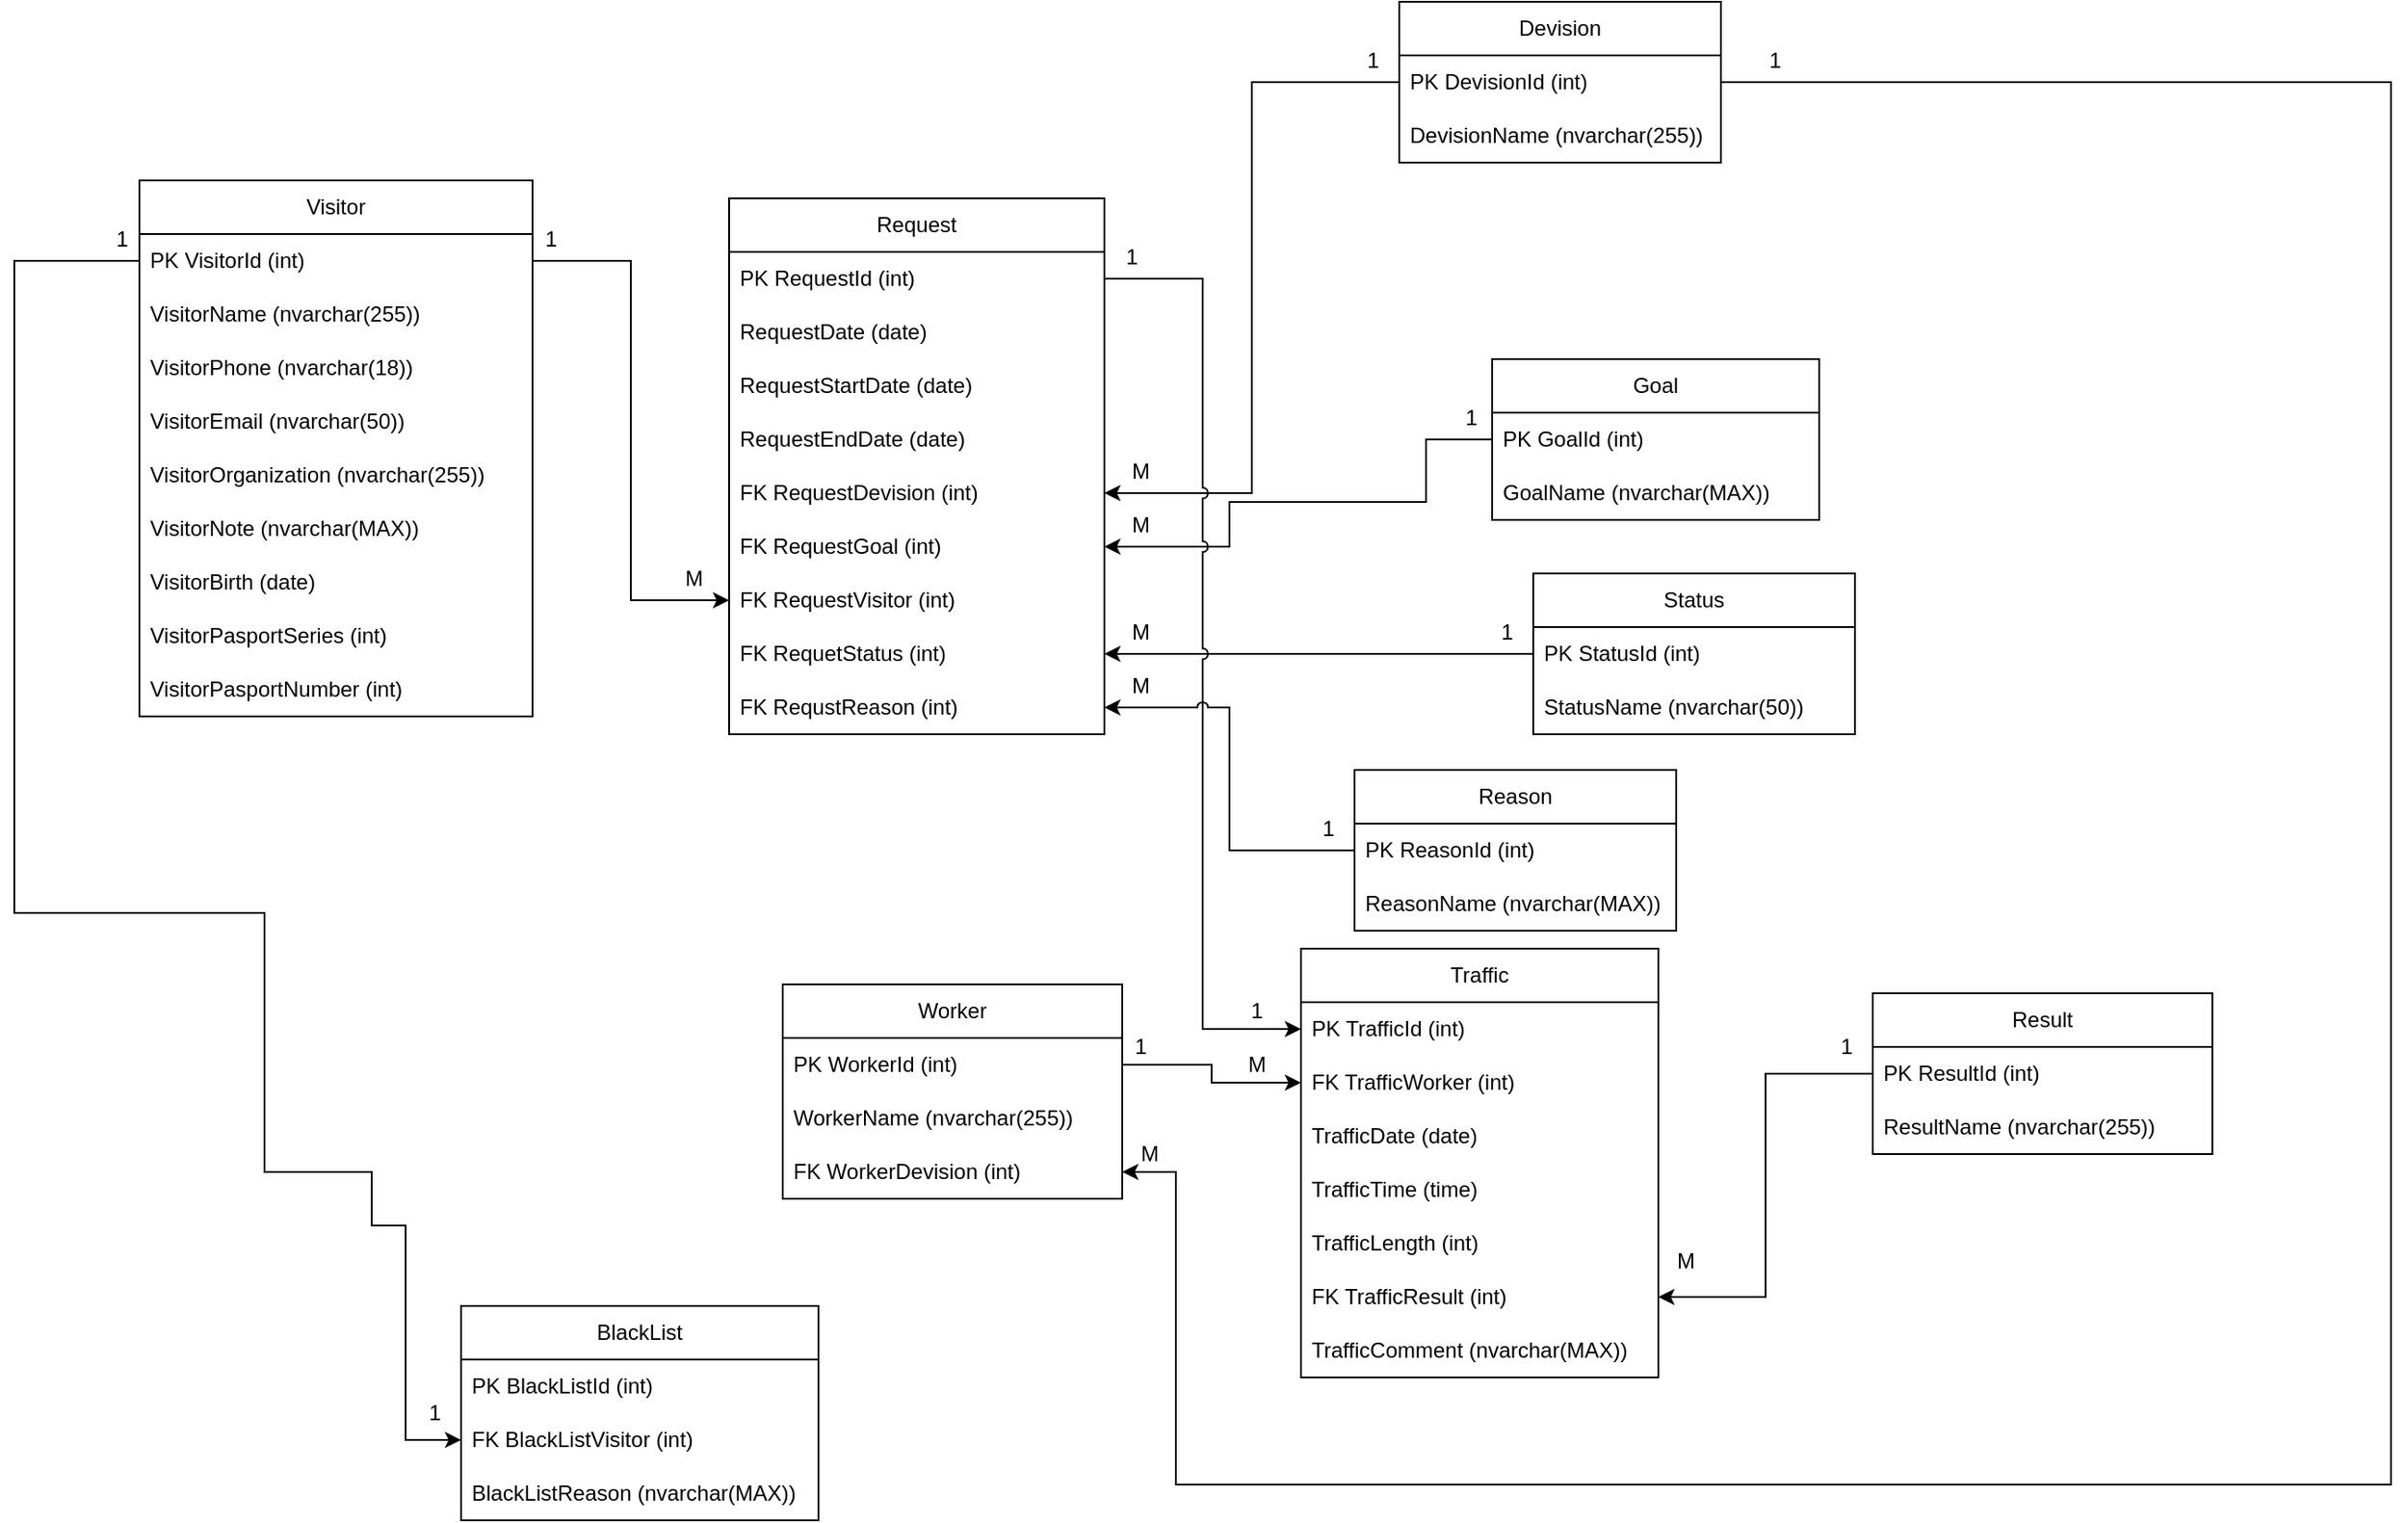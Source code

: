 <mxfile version="23.1.7" type="device">
  <diagram name="Страница — 1" id="XkfWpW0nlOMBfjR1vhhB">
    <mxGraphModel dx="2620" dy="975" grid="1" gridSize="10" guides="1" tooltips="1" connect="1" arrows="1" fold="1" page="1" pageScale="1" pageWidth="827" pageHeight="1169" math="0" shadow="0">
      <root>
        <mxCell id="0" />
        <mxCell id="1" parent="0" />
        <mxCell id="O7QByrQY5HklXSjTagSl-1" value="Visitor" style="swimlane;fontStyle=0;childLayout=stackLayout;horizontal=1;startSize=30;horizontalStack=0;resizeParent=1;resizeParentMax=0;resizeLast=0;collapsible=1;marginBottom=0;whiteSpace=wrap;html=1;" vertex="1" parent="1">
          <mxGeometry x="70" y="120" width="220" height="300" as="geometry" />
        </mxCell>
        <mxCell id="O7QByrQY5HklXSjTagSl-2" value="PK VisitorId (int)" style="text;strokeColor=none;fillColor=none;align=left;verticalAlign=middle;spacingLeft=4;spacingRight=4;overflow=hidden;points=[[0,0.5],[1,0.5]];portConstraint=eastwest;rotatable=0;whiteSpace=wrap;html=1;" vertex="1" parent="O7QByrQY5HklXSjTagSl-1">
          <mxGeometry y="30" width="220" height="30" as="geometry" />
        </mxCell>
        <mxCell id="O7QByrQY5HklXSjTagSl-3" value="VisitorName (nvarchar(255))" style="text;strokeColor=none;fillColor=none;align=left;verticalAlign=middle;spacingLeft=4;spacingRight=4;overflow=hidden;points=[[0,0.5],[1,0.5]];portConstraint=eastwest;rotatable=0;whiteSpace=wrap;html=1;" vertex="1" parent="O7QByrQY5HklXSjTagSl-1">
          <mxGeometry y="60" width="220" height="30" as="geometry" />
        </mxCell>
        <mxCell id="O7QByrQY5HklXSjTagSl-4" value="VisitorPhone (nvarchar(18))" style="text;strokeColor=none;fillColor=none;align=left;verticalAlign=middle;spacingLeft=4;spacingRight=4;overflow=hidden;points=[[0,0.5],[1,0.5]];portConstraint=eastwest;rotatable=0;whiteSpace=wrap;html=1;" vertex="1" parent="O7QByrQY5HklXSjTagSl-1">
          <mxGeometry y="90" width="220" height="30" as="geometry" />
        </mxCell>
        <mxCell id="O7QByrQY5HklXSjTagSl-5" value="VisitorEmail (nvarchar(50))" style="text;strokeColor=none;fillColor=none;align=left;verticalAlign=middle;spacingLeft=4;spacingRight=4;overflow=hidden;points=[[0,0.5],[1,0.5]];portConstraint=eastwest;rotatable=0;whiteSpace=wrap;html=1;" vertex="1" parent="O7QByrQY5HklXSjTagSl-1">
          <mxGeometry y="120" width="220" height="30" as="geometry" />
        </mxCell>
        <mxCell id="O7QByrQY5HklXSjTagSl-9" value="VisitorOrganization (nvarchar(255))" style="text;strokeColor=none;fillColor=none;align=left;verticalAlign=middle;spacingLeft=4;spacingRight=4;overflow=hidden;points=[[0,0.5],[1,0.5]];portConstraint=eastwest;rotatable=0;whiteSpace=wrap;html=1;" vertex="1" parent="O7QByrQY5HklXSjTagSl-1">
          <mxGeometry y="150" width="220" height="30" as="geometry" />
        </mxCell>
        <mxCell id="O7QByrQY5HklXSjTagSl-10" value="VisitorNote (nvarchar(MAX))" style="text;strokeColor=none;fillColor=none;align=left;verticalAlign=middle;spacingLeft=4;spacingRight=4;overflow=hidden;points=[[0,0.5],[1,0.5]];portConstraint=eastwest;rotatable=0;whiteSpace=wrap;html=1;" vertex="1" parent="O7QByrQY5HklXSjTagSl-1">
          <mxGeometry y="180" width="220" height="30" as="geometry" />
        </mxCell>
        <mxCell id="O7QByrQY5HklXSjTagSl-11" value="VisitorBirth (date)" style="text;strokeColor=none;fillColor=none;align=left;verticalAlign=middle;spacingLeft=4;spacingRight=4;overflow=hidden;points=[[0,0.5],[1,0.5]];portConstraint=eastwest;rotatable=0;whiteSpace=wrap;html=1;" vertex="1" parent="O7QByrQY5HklXSjTagSl-1">
          <mxGeometry y="210" width="220" height="30" as="geometry" />
        </mxCell>
        <mxCell id="O7QByrQY5HklXSjTagSl-12" value="VisitorPasportSeries (int)" style="text;strokeColor=none;fillColor=none;align=left;verticalAlign=middle;spacingLeft=4;spacingRight=4;overflow=hidden;points=[[0,0.5],[1,0.5]];portConstraint=eastwest;rotatable=0;whiteSpace=wrap;html=1;" vertex="1" parent="O7QByrQY5HklXSjTagSl-1">
          <mxGeometry y="240" width="220" height="30" as="geometry" />
        </mxCell>
        <mxCell id="O7QByrQY5HklXSjTagSl-14" value="VisitorPasportNumber (int)" style="text;strokeColor=none;fillColor=none;align=left;verticalAlign=middle;spacingLeft=4;spacingRight=4;overflow=hidden;points=[[0,0.5],[1,0.5]];portConstraint=eastwest;rotatable=0;whiteSpace=wrap;html=1;" vertex="1" parent="O7QByrQY5HklXSjTagSl-1">
          <mxGeometry y="270" width="220" height="30" as="geometry" />
        </mxCell>
        <mxCell id="O7QByrQY5HklXSjTagSl-15" value="Request" style="swimlane;fontStyle=0;childLayout=stackLayout;horizontal=1;startSize=30;horizontalStack=0;resizeParent=1;resizeParentMax=0;resizeLast=0;collapsible=1;marginBottom=0;whiteSpace=wrap;html=1;" vertex="1" parent="1">
          <mxGeometry x="400" y="130" width="210" height="300" as="geometry" />
        </mxCell>
        <mxCell id="O7QByrQY5HklXSjTagSl-16" value="PK RequestId (int)" style="text;strokeColor=none;fillColor=none;align=left;verticalAlign=middle;spacingLeft=4;spacingRight=4;overflow=hidden;points=[[0,0.5],[1,0.5]];portConstraint=eastwest;rotatable=0;whiteSpace=wrap;html=1;" vertex="1" parent="O7QByrQY5HklXSjTagSl-15">
          <mxGeometry y="30" width="210" height="30" as="geometry" />
        </mxCell>
        <mxCell id="O7QByrQY5HklXSjTagSl-17" value="RequestDate (date)" style="text;strokeColor=none;fillColor=none;align=left;verticalAlign=middle;spacingLeft=4;spacingRight=4;overflow=hidden;points=[[0,0.5],[1,0.5]];portConstraint=eastwest;rotatable=0;whiteSpace=wrap;html=1;" vertex="1" parent="O7QByrQY5HklXSjTagSl-15">
          <mxGeometry y="60" width="210" height="30" as="geometry" />
        </mxCell>
        <mxCell id="O7QByrQY5HklXSjTagSl-19" value="RequestStartDate (date)" style="text;strokeColor=none;fillColor=none;align=left;verticalAlign=middle;spacingLeft=4;spacingRight=4;overflow=hidden;points=[[0,0.5],[1,0.5]];portConstraint=eastwest;rotatable=0;whiteSpace=wrap;html=1;" vertex="1" parent="O7QByrQY5HklXSjTagSl-15">
          <mxGeometry y="90" width="210" height="30" as="geometry" />
        </mxCell>
        <mxCell id="O7QByrQY5HklXSjTagSl-20" value="RequestEndDate (date)" style="text;strokeColor=none;fillColor=none;align=left;verticalAlign=middle;spacingLeft=4;spacingRight=4;overflow=hidden;points=[[0,0.5],[1,0.5]];portConstraint=eastwest;rotatable=0;whiteSpace=wrap;html=1;" vertex="1" parent="O7QByrQY5HklXSjTagSl-15">
          <mxGeometry y="120" width="210" height="30" as="geometry" />
        </mxCell>
        <mxCell id="O7QByrQY5HklXSjTagSl-21" value="FK RequestDevision (int)" style="text;strokeColor=none;fillColor=none;align=left;verticalAlign=middle;spacingLeft=4;spacingRight=4;overflow=hidden;points=[[0,0.5],[1,0.5]];portConstraint=eastwest;rotatable=0;whiteSpace=wrap;html=1;" vertex="1" parent="O7QByrQY5HklXSjTagSl-15">
          <mxGeometry y="150" width="210" height="30" as="geometry" />
        </mxCell>
        <mxCell id="O7QByrQY5HklXSjTagSl-22" value="FK RequestGoal (int)" style="text;strokeColor=none;fillColor=none;align=left;verticalAlign=middle;spacingLeft=4;spacingRight=4;overflow=hidden;points=[[0,0.5],[1,0.5]];portConstraint=eastwest;rotatable=0;whiteSpace=wrap;html=1;" vertex="1" parent="O7QByrQY5HklXSjTagSl-15">
          <mxGeometry y="180" width="210" height="30" as="geometry" />
        </mxCell>
        <mxCell id="O7QByrQY5HklXSjTagSl-23" value="FK RequestVisitor (int)" style="text;strokeColor=none;fillColor=none;align=left;verticalAlign=middle;spacingLeft=4;spacingRight=4;overflow=hidden;points=[[0,0.5],[1,0.5]];portConstraint=eastwest;rotatable=0;whiteSpace=wrap;html=1;" vertex="1" parent="O7QByrQY5HklXSjTagSl-15">
          <mxGeometry y="210" width="210" height="30" as="geometry" />
        </mxCell>
        <mxCell id="O7QByrQY5HklXSjTagSl-24" value="FK RequetStatus (int)" style="text;strokeColor=none;fillColor=none;align=left;verticalAlign=middle;spacingLeft=4;spacingRight=4;overflow=hidden;points=[[0,0.5],[1,0.5]];portConstraint=eastwest;rotatable=0;whiteSpace=wrap;html=1;" vertex="1" parent="O7QByrQY5HklXSjTagSl-15">
          <mxGeometry y="240" width="210" height="30" as="geometry" />
        </mxCell>
        <mxCell id="O7QByrQY5HklXSjTagSl-25" value="FK RequstReason (int)" style="text;strokeColor=none;fillColor=none;align=left;verticalAlign=middle;spacingLeft=4;spacingRight=4;overflow=hidden;points=[[0,0.5],[1,0.5]];portConstraint=eastwest;rotatable=0;whiteSpace=wrap;html=1;" vertex="1" parent="O7QByrQY5HklXSjTagSl-15">
          <mxGeometry y="270" width="210" height="30" as="geometry" />
        </mxCell>
        <mxCell id="O7QByrQY5HklXSjTagSl-26" style="edgeStyle=orthogonalEdgeStyle;rounded=0;orthogonalLoop=1;jettySize=auto;html=1;entryX=0;entryY=0.5;entryDx=0;entryDy=0;" edge="1" parent="1" source="O7QByrQY5HklXSjTagSl-2" target="O7QByrQY5HklXSjTagSl-23">
          <mxGeometry relative="1" as="geometry" />
        </mxCell>
        <mxCell id="O7QByrQY5HklXSjTagSl-27" value="1" style="text;html=1;align=center;verticalAlign=middle;resizable=0;points=[];autosize=1;strokeColor=none;fillColor=none;" vertex="1" parent="1">
          <mxGeometry x="285" y="138" width="30" height="30" as="geometry" />
        </mxCell>
        <mxCell id="O7QByrQY5HklXSjTagSl-28" value="M" style="text;html=1;align=center;verticalAlign=middle;resizable=0;points=[];autosize=1;strokeColor=none;fillColor=none;" vertex="1" parent="1">
          <mxGeometry x="365" y="328" width="30" height="30" as="geometry" />
        </mxCell>
        <mxCell id="O7QByrQY5HklXSjTagSl-33" style="edgeStyle=orthogonalEdgeStyle;rounded=0;orthogonalLoop=1;jettySize=auto;html=1;entryX=1;entryY=0.5;entryDx=0;entryDy=0;exitX=0;exitY=0.5;exitDx=0;exitDy=0;" edge="1" parent="1" source="O7QByrQY5HklXSjTagSl-30" target="O7QByrQY5HklXSjTagSl-22">
          <mxGeometry relative="1" as="geometry">
            <Array as="points">
              <mxPoint x="790" y="265" />
              <mxPoint x="790" y="300" />
              <mxPoint x="680" y="300" />
              <mxPoint x="680" y="325" />
            </Array>
          </mxGeometry>
        </mxCell>
        <mxCell id="O7QByrQY5HklXSjTagSl-29" value="Goal" style="swimlane;fontStyle=0;childLayout=stackLayout;horizontal=1;startSize=30;horizontalStack=0;resizeParent=1;resizeParentMax=0;resizeLast=0;collapsible=1;marginBottom=0;whiteSpace=wrap;html=1;" vertex="1" parent="1">
          <mxGeometry x="827" y="220" width="183" height="90" as="geometry" />
        </mxCell>
        <mxCell id="O7QByrQY5HklXSjTagSl-30" value="PK GoalId (int)" style="text;strokeColor=none;fillColor=none;align=left;verticalAlign=middle;spacingLeft=4;spacingRight=4;overflow=hidden;points=[[0,0.5],[1,0.5]];portConstraint=eastwest;rotatable=0;whiteSpace=wrap;html=1;" vertex="1" parent="O7QByrQY5HklXSjTagSl-29">
          <mxGeometry y="30" width="183" height="30" as="geometry" />
        </mxCell>
        <mxCell id="O7QByrQY5HklXSjTagSl-31" value="GoalName (nvarchar(MAX))" style="text;strokeColor=none;fillColor=none;align=left;verticalAlign=middle;spacingLeft=4;spacingRight=4;overflow=hidden;points=[[0,0.5],[1,0.5]];portConstraint=eastwest;rotatable=0;whiteSpace=wrap;html=1;" vertex="1" parent="O7QByrQY5HklXSjTagSl-29">
          <mxGeometry y="60" width="183" height="30" as="geometry" />
        </mxCell>
        <mxCell id="O7QByrQY5HklXSjTagSl-34" value="1" style="text;html=1;align=center;verticalAlign=middle;resizable=0;points=[];autosize=1;strokeColor=none;fillColor=none;" vertex="1" parent="1">
          <mxGeometry x="800" y="238" width="30" height="30" as="geometry" />
        </mxCell>
        <mxCell id="O7QByrQY5HklXSjTagSl-35" value="M" style="text;html=1;align=center;verticalAlign=middle;resizable=0;points=[];autosize=1;strokeColor=none;fillColor=none;" vertex="1" parent="1">
          <mxGeometry x="615" y="298" width="30" height="30" as="geometry" />
        </mxCell>
        <mxCell id="O7QByrQY5HklXSjTagSl-36" value="Devision" style="swimlane;fontStyle=0;childLayout=stackLayout;horizontal=1;startSize=30;horizontalStack=0;resizeParent=1;resizeParentMax=0;resizeLast=0;collapsible=1;marginBottom=0;whiteSpace=wrap;html=1;" vertex="1" parent="1">
          <mxGeometry x="775" y="20" width="180" height="90" as="geometry" />
        </mxCell>
        <mxCell id="O7QByrQY5HklXSjTagSl-37" value="PK DevisionId (int)" style="text;strokeColor=none;fillColor=none;align=left;verticalAlign=middle;spacingLeft=4;spacingRight=4;overflow=hidden;points=[[0,0.5],[1,0.5]];portConstraint=eastwest;rotatable=0;whiteSpace=wrap;html=1;" vertex="1" parent="O7QByrQY5HklXSjTagSl-36">
          <mxGeometry y="30" width="180" height="30" as="geometry" />
        </mxCell>
        <mxCell id="O7QByrQY5HklXSjTagSl-38" value="DevisionName (nvarchar(255))" style="text;strokeColor=none;fillColor=none;align=left;verticalAlign=middle;spacingLeft=4;spacingRight=4;overflow=hidden;points=[[0,0.5],[1,0.5]];portConstraint=eastwest;rotatable=0;whiteSpace=wrap;html=1;" vertex="1" parent="O7QByrQY5HklXSjTagSl-36">
          <mxGeometry y="60" width="180" height="30" as="geometry" />
        </mxCell>
        <mxCell id="O7QByrQY5HklXSjTagSl-39" style="edgeStyle=orthogonalEdgeStyle;rounded=0;orthogonalLoop=1;jettySize=auto;html=1;entryX=1;entryY=0.5;entryDx=0;entryDy=0;" edge="1" parent="1" source="O7QByrQY5HklXSjTagSl-37" target="O7QByrQY5HklXSjTagSl-21">
          <mxGeometry relative="1" as="geometry" />
        </mxCell>
        <mxCell id="O7QByrQY5HklXSjTagSl-40" value="1" style="text;html=1;align=center;verticalAlign=middle;resizable=0;points=[];autosize=1;strokeColor=none;fillColor=none;" vertex="1" parent="1">
          <mxGeometry x="745" y="38" width="30" height="30" as="geometry" />
        </mxCell>
        <mxCell id="O7QByrQY5HklXSjTagSl-41" value="M" style="text;html=1;align=center;verticalAlign=middle;resizable=0;points=[];autosize=1;strokeColor=none;fillColor=none;" vertex="1" parent="1">
          <mxGeometry x="615" y="268" width="30" height="30" as="geometry" />
        </mxCell>
        <mxCell id="O7QByrQY5HklXSjTagSl-42" value="Traffic" style="swimlane;fontStyle=0;childLayout=stackLayout;horizontal=1;startSize=30;horizontalStack=0;resizeParent=1;resizeParentMax=0;resizeLast=0;collapsible=1;marginBottom=0;whiteSpace=wrap;html=1;" vertex="1" parent="1">
          <mxGeometry x="720" y="550" width="200" height="240" as="geometry" />
        </mxCell>
        <mxCell id="O7QByrQY5HklXSjTagSl-43" value="PK TrafficId (int)" style="text;strokeColor=none;fillColor=none;align=left;verticalAlign=middle;spacingLeft=4;spacingRight=4;overflow=hidden;points=[[0,0.5],[1,0.5]];portConstraint=eastwest;rotatable=0;whiteSpace=wrap;html=1;" vertex="1" parent="O7QByrQY5HklXSjTagSl-42">
          <mxGeometry y="30" width="200" height="30" as="geometry" />
        </mxCell>
        <mxCell id="O7QByrQY5HklXSjTagSl-44" value="FK TrafficWorker (int)" style="text;strokeColor=none;fillColor=none;align=left;verticalAlign=middle;spacingLeft=4;spacingRight=4;overflow=hidden;points=[[0,0.5],[1,0.5]];portConstraint=eastwest;rotatable=0;whiteSpace=wrap;html=1;" vertex="1" parent="O7QByrQY5HklXSjTagSl-42">
          <mxGeometry y="60" width="200" height="30" as="geometry" />
        </mxCell>
        <mxCell id="O7QByrQY5HklXSjTagSl-45" value="TrafficDate (date)" style="text;strokeColor=none;fillColor=none;align=left;verticalAlign=middle;spacingLeft=4;spacingRight=4;overflow=hidden;points=[[0,0.5],[1,0.5]];portConstraint=eastwest;rotatable=0;whiteSpace=wrap;html=1;" vertex="1" parent="O7QByrQY5HklXSjTagSl-42">
          <mxGeometry y="90" width="200" height="30" as="geometry" />
        </mxCell>
        <mxCell id="O7QByrQY5HklXSjTagSl-53" value="TrafficTime (time)" style="text;strokeColor=none;fillColor=none;align=left;verticalAlign=middle;spacingLeft=4;spacingRight=4;overflow=hidden;points=[[0,0.5],[1,0.5]];portConstraint=eastwest;rotatable=0;whiteSpace=wrap;html=1;" vertex="1" parent="O7QByrQY5HklXSjTagSl-42">
          <mxGeometry y="120" width="200" height="30" as="geometry" />
        </mxCell>
        <mxCell id="O7QByrQY5HklXSjTagSl-54" value="TrafficLength (int)" style="text;strokeColor=none;fillColor=none;align=left;verticalAlign=middle;spacingLeft=4;spacingRight=4;overflow=hidden;points=[[0,0.5],[1,0.5]];portConstraint=eastwest;rotatable=0;whiteSpace=wrap;html=1;" vertex="1" parent="O7QByrQY5HklXSjTagSl-42">
          <mxGeometry y="150" width="200" height="30" as="geometry" />
        </mxCell>
        <mxCell id="O7QByrQY5HklXSjTagSl-55" value="FK TrafficResult (int)" style="text;strokeColor=none;fillColor=none;align=left;verticalAlign=middle;spacingLeft=4;spacingRight=4;overflow=hidden;points=[[0,0.5],[1,0.5]];portConstraint=eastwest;rotatable=0;whiteSpace=wrap;html=1;" vertex="1" parent="O7QByrQY5HklXSjTagSl-42">
          <mxGeometry y="180" width="200" height="30" as="geometry" />
        </mxCell>
        <mxCell id="O7QByrQY5HklXSjTagSl-56" value="TrafficComment (nvarchar(MAX))" style="text;strokeColor=none;fillColor=none;align=left;verticalAlign=middle;spacingLeft=4;spacingRight=4;overflow=hidden;points=[[0,0.5],[1,0.5]];portConstraint=eastwest;rotatable=0;whiteSpace=wrap;html=1;" vertex="1" parent="O7QByrQY5HklXSjTagSl-42">
          <mxGeometry y="210" width="200" height="30" as="geometry" />
        </mxCell>
        <mxCell id="O7QByrQY5HklXSjTagSl-46" value="Worker" style="swimlane;fontStyle=0;childLayout=stackLayout;horizontal=1;startSize=30;horizontalStack=0;resizeParent=1;resizeParentMax=0;resizeLast=0;collapsible=1;marginBottom=0;whiteSpace=wrap;html=1;" vertex="1" parent="1">
          <mxGeometry x="430" y="570" width="190" height="120" as="geometry" />
        </mxCell>
        <mxCell id="O7QByrQY5HklXSjTagSl-47" value="PK WorkerId (int)" style="text;strokeColor=none;fillColor=none;align=left;verticalAlign=middle;spacingLeft=4;spacingRight=4;overflow=hidden;points=[[0,0.5],[1,0.5]];portConstraint=eastwest;rotatable=0;whiteSpace=wrap;html=1;" vertex="1" parent="O7QByrQY5HklXSjTagSl-46">
          <mxGeometry y="30" width="190" height="30" as="geometry" />
        </mxCell>
        <mxCell id="O7QByrQY5HklXSjTagSl-48" value="WorkerName (nvarchar(255))" style="text;strokeColor=none;fillColor=none;align=left;verticalAlign=middle;spacingLeft=4;spacingRight=4;overflow=hidden;points=[[0,0.5],[1,0.5]];portConstraint=eastwest;rotatable=0;whiteSpace=wrap;html=1;" vertex="1" parent="O7QByrQY5HklXSjTagSl-46">
          <mxGeometry y="60" width="190" height="30" as="geometry" />
        </mxCell>
        <mxCell id="O7QByrQY5HklXSjTagSl-98" value="FK WorkerDevision (int)" style="text;strokeColor=none;fillColor=none;align=left;verticalAlign=middle;spacingLeft=4;spacingRight=4;overflow=hidden;points=[[0,0.5],[1,0.5]];portConstraint=eastwest;rotatable=0;whiteSpace=wrap;html=1;" vertex="1" parent="O7QByrQY5HklXSjTagSl-46">
          <mxGeometry y="90" width="190" height="30" as="geometry" />
        </mxCell>
        <mxCell id="O7QByrQY5HklXSjTagSl-50" style="edgeStyle=orthogonalEdgeStyle;rounded=0;orthogonalLoop=1;jettySize=auto;html=1;entryX=0;entryY=0.5;entryDx=0;entryDy=0;" edge="1" parent="1" source="O7QByrQY5HklXSjTagSl-47" target="O7QByrQY5HklXSjTagSl-44">
          <mxGeometry relative="1" as="geometry" />
        </mxCell>
        <mxCell id="O7QByrQY5HklXSjTagSl-51" value="1" style="text;html=1;align=center;verticalAlign=middle;resizable=0;points=[];autosize=1;strokeColor=none;fillColor=none;" vertex="1" parent="1">
          <mxGeometry x="615" y="590" width="30" height="30" as="geometry" />
        </mxCell>
        <mxCell id="O7QByrQY5HklXSjTagSl-52" value="M" style="text;html=1;align=center;verticalAlign=middle;resizable=0;points=[];autosize=1;strokeColor=none;fillColor=none;" vertex="1" parent="1">
          <mxGeometry x="680" y="600" width="30" height="30" as="geometry" />
        </mxCell>
        <mxCell id="O7QByrQY5HklXSjTagSl-57" value="Status" style="swimlane;fontStyle=0;childLayout=stackLayout;horizontal=1;startSize=30;horizontalStack=0;resizeParent=1;resizeParentMax=0;resizeLast=0;collapsible=1;marginBottom=0;whiteSpace=wrap;html=1;" vertex="1" parent="1">
          <mxGeometry x="850" y="340" width="180" height="90" as="geometry" />
        </mxCell>
        <mxCell id="O7QByrQY5HklXSjTagSl-58" value="PK StatusId (int)" style="text;strokeColor=none;fillColor=none;align=left;verticalAlign=middle;spacingLeft=4;spacingRight=4;overflow=hidden;points=[[0,0.5],[1,0.5]];portConstraint=eastwest;rotatable=0;whiteSpace=wrap;html=1;" vertex="1" parent="O7QByrQY5HklXSjTagSl-57">
          <mxGeometry y="30" width="180" height="30" as="geometry" />
        </mxCell>
        <mxCell id="O7QByrQY5HklXSjTagSl-59" value="StatusName (nvarchar(50))" style="text;strokeColor=none;fillColor=none;align=left;verticalAlign=middle;spacingLeft=4;spacingRight=4;overflow=hidden;points=[[0,0.5],[1,0.5]];portConstraint=eastwest;rotatable=0;whiteSpace=wrap;html=1;" vertex="1" parent="O7QByrQY5HklXSjTagSl-57">
          <mxGeometry y="60" width="180" height="30" as="geometry" />
        </mxCell>
        <mxCell id="O7QByrQY5HklXSjTagSl-61" style="edgeStyle=orthogonalEdgeStyle;rounded=0;orthogonalLoop=1;jettySize=auto;html=1;entryX=1;entryY=0.5;entryDx=0;entryDy=0;" edge="1" parent="1" source="O7QByrQY5HklXSjTagSl-58" target="O7QByrQY5HklXSjTagSl-24">
          <mxGeometry relative="1" as="geometry" />
        </mxCell>
        <mxCell id="O7QByrQY5HklXSjTagSl-62" value="1" style="text;html=1;align=center;verticalAlign=middle;resizable=0;points=[];autosize=1;strokeColor=none;fillColor=none;" vertex="1" parent="1">
          <mxGeometry x="820" y="358" width="30" height="30" as="geometry" />
        </mxCell>
        <mxCell id="O7QByrQY5HklXSjTagSl-63" value="M" style="text;html=1;align=center;verticalAlign=middle;resizable=0;points=[];autosize=1;strokeColor=none;fillColor=none;" vertex="1" parent="1">
          <mxGeometry x="615" y="358" width="30" height="30" as="geometry" />
        </mxCell>
        <mxCell id="O7QByrQY5HklXSjTagSl-64" value="Result" style="swimlane;fontStyle=0;childLayout=stackLayout;horizontal=1;startSize=30;horizontalStack=0;resizeParent=1;resizeParentMax=0;resizeLast=0;collapsible=1;marginBottom=0;whiteSpace=wrap;html=1;" vertex="1" parent="1">
          <mxGeometry x="1040" y="575" width="190" height="90" as="geometry" />
        </mxCell>
        <mxCell id="O7QByrQY5HklXSjTagSl-65" value="PK ResultId (int)" style="text;strokeColor=none;fillColor=none;align=left;verticalAlign=middle;spacingLeft=4;spacingRight=4;overflow=hidden;points=[[0,0.5],[1,0.5]];portConstraint=eastwest;rotatable=0;whiteSpace=wrap;html=1;" vertex="1" parent="O7QByrQY5HklXSjTagSl-64">
          <mxGeometry y="30" width="190" height="30" as="geometry" />
        </mxCell>
        <mxCell id="O7QByrQY5HklXSjTagSl-66" value="ResultName (nvarchar(255))" style="text;strokeColor=none;fillColor=none;align=left;verticalAlign=middle;spacingLeft=4;spacingRight=4;overflow=hidden;points=[[0,0.5],[1,0.5]];portConstraint=eastwest;rotatable=0;whiteSpace=wrap;html=1;" vertex="1" parent="O7QByrQY5HklXSjTagSl-64">
          <mxGeometry y="60" width="190" height="30" as="geometry" />
        </mxCell>
        <mxCell id="O7QByrQY5HklXSjTagSl-67" style="edgeStyle=orthogonalEdgeStyle;rounded=0;orthogonalLoop=1;jettySize=auto;html=1;entryX=1;entryY=0.5;entryDx=0;entryDy=0;" edge="1" parent="1" source="O7QByrQY5HklXSjTagSl-65" target="O7QByrQY5HklXSjTagSl-55">
          <mxGeometry relative="1" as="geometry" />
        </mxCell>
        <mxCell id="O7QByrQY5HklXSjTagSl-68" value="1" style="text;html=1;align=center;verticalAlign=middle;resizable=0;points=[];autosize=1;strokeColor=none;fillColor=none;" vertex="1" parent="1">
          <mxGeometry x="1010" y="590" width="30" height="30" as="geometry" />
        </mxCell>
        <mxCell id="O7QByrQY5HklXSjTagSl-69" value="M" style="text;html=1;align=center;verticalAlign=middle;resizable=0;points=[];autosize=1;strokeColor=none;fillColor=none;" vertex="1" parent="1">
          <mxGeometry x="920" y="710" width="30" height="30" as="geometry" />
        </mxCell>
        <mxCell id="O7QByrQY5HklXSjTagSl-70" style="edgeStyle=orthogonalEdgeStyle;rounded=0;orthogonalLoop=1;jettySize=auto;html=1;entryX=0;entryY=0.5;entryDx=0;entryDy=0;jumpStyle=arc;" edge="1" parent="1" source="O7QByrQY5HklXSjTagSl-16" target="O7QByrQY5HklXSjTagSl-43">
          <mxGeometry relative="1" as="geometry" />
        </mxCell>
        <mxCell id="O7QByrQY5HklXSjTagSl-71" value="BlackList" style="swimlane;fontStyle=0;childLayout=stackLayout;horizontal=1;startSize=30;horizontalStack=0;resizeParent=1;resizeParentMax=0;resizeLast=0;collapsible=1;marginBottom=0;whiteSpace=wrap;html=1;" vertex="1" parent="1">
          <mxGeometry x="250" y="750" width="200" height="120" as="geometry" />
        </mxCell>
        <mxCell id="O7QByrQY5HklXSjTagSl-72" value="PK BlackListId (int)" style="text;strokeColor=none;fillColor=none;align=left;verticalAlign=middle;spacingLeft=4;spacingRight=4;overflow=hidden;points=[[0,0.5],[1,0.5]];portConstraint=eastwest;rotatable=0;whiteSpace=wrap;html=1;" vertex="1" parent="O7QByrQY5HklXSjTagSl-71">
          <mxGeometry y="30" width="200" height="30" as="geometry" />
        </mxCell>
        <mxCell id="O7QByrQY5HklXSjTagSl-73" value="FK BlackListVisitor (int)" style="text;strokeColor=none;fillColor=none;align=left;verticalAlign=middle;spacingLeft=4;spacingRight=4;overflow=hidden;points=[[0,0.5],[1,0.5]];portConstraint=eastwest;rotatable=0;whiteSpace=wrap;html=1;" vertex="1" parent="O7QByrQY5HklXSjTagSl-71">
          <mxGeometry y="60" width="200" height="30" as="geometry" />
        </mxCell>
        <mxCell id="O7QByrQY5HklXSjTagSl-74" value="BlackListReason (nvarchar(MAX))" style="text;strokeColor=none;fillColor=none;align=left;verticalAlign=middle;spacingLeft=4;spacingRight=4;overflow=hidden;points=[[0,0.5],[1,0.5]];portConstraint=eastwest;rotatable=0;whiteSpace=wrap;html=1;" vertex="1" parent="O7QByrQY5HklXSjTagSl-71">
          <mxGeometry y="90" width="200" height="30" as="geometry" />
        </mxCell>
        <mxCell id="O7QByrQY5HklXSjTagSl-79" style="edgeStyle=orthogonalEdgeStyle;rounded=0;orthogonalLoop=1;jettySize=auto;html=1;entryX=0;entryY=0.5;entryDx=0;entryDy=0;" edge="1" parent="1" source="O7QByrQY5HklXSjTagSl-2" target="O7QByrQY5HklXSjTagSl-73">
          <mxGeometry relative="1" as="geometry">
            <mxPoint x="200" y="705" as="targetPoint" />
            <Array as="points">
              <mxPoint y="165" />
              <mxPoint y="530" />
              <mxPoint x="140" y="530" />
              <mxPoint x="140" y="675" />
              <mxPoint x="200" y="675" />
              <mxPoint x="200" y="705" />
              <mxPoint x="219" y="705" />
            </Array>
          </mxGeometry>
        </mxCell>
        <mxCell id="O7QByrQY5HklXSjTagSl-80" value="1" style="text;html=1;align=center;verticalAlign=middle;resizable=0;points=[];autosize=1;strokeColor=none;fillColor=none;" vertex="1" parent="1">
          <mxGeometry x="45" y="138" width="30" height="30" as="geometry" />
        </mxCell>
        <mxCell id="O7QByrQY5HklXSjTagSl-82" value="1" style="text;html=1;align=center;verticalAlign=middle;resizable=0;points=[];autosize=1;strokeColor=none;fillColor=none;" vertex="1" parent="1">
          <mxGeometry x="220" y="795" width="30" height="30" as="geometry" />
        </mxCell>
        <mxCell id="O7QByrQY5HklXSjTagSl-84" value="1" style="text;html=1;align=center;verticalAlign=middle;resizable=0;points=[];autosize=1;strokeColor=none;fillColor=none;" vertex="1" parent="1">
          <mxGeometry x="610" y="148" width="30" height="30" as="geometry" />
        </mxCell>
        <mxCell id="O7QByrQY5HklXSjTagSl-85" value="1" style="text;html=1;align=center;verticalAlign=middle;resizable=0;points=[];autosize=1;strokeColor=none;fillColor=none;" vertex="1" parent="1">
          <mxGeometry x="680" y="570" width="30" height="30" as="geometry" />
        </mxCell>
        <mxCell id="O7QByrQY5HklXSjTagSl-91" value="Reason" style="swimlane;fontStyle=0;childLayout=stackLayout;horizontal=1;startSize=30;horizontalStack=0;resizeParent=1;resizeParentMax=0;resizeLast=0;collapsible=1;marginBottom=0;whiteSpace=wrap;html=1;" vertex="1" parent="1">
          <mxGeometry x="750" y="450" width="180" height="90" as="geometry" />
        </mxCell>
        <mxCell id="O7QByrQY5HklXSjTagSl-92" value="PK ReasonId (int)" style="text;strokeColor=none;fillColor=none;align=left;verticalAlign=middle;spacingLeft=4;spacingRight=4;overflow=hidden;points=[[0,0.5],[1,0.5]];portConstraint=eastwest;rotatable=0;whiteSpace=wrap;html=1;" vertex="1" parent="O7QByrQY5HklXSjTagSl-91">
          <mxGeometry y="30" width="180" height="30" as="geometry" />
        </mxCell>
        <mxCell id="O7QByrQY5HklXSjTagSl-93" value="ReasonName (nvarchar(MAX))" style="text;strokeColor=none;fillColor=none;align=left;verticalAlign=middle;spacingLeft=4;spacingRight=4;overflow=hidden;points=[[0,0.5],[1,0.5]];portConstraint=eastwest;rotatable=0;whiteSpace=wrap;html=1;" vertex="1" parent="O7QByrQY5HklXSjTagSl-91">
          <mxGeometry y="60" width="180" height="30" as="geometry" />
        </mxCell>
        <mxCell id="O7QByrQY5HklXSjTagSl-94" style="edgeStyle=orthogonalEdgeStyle;rounded=0;orthogonalLoop=1;jettySize=auto;html=1;entryX=1;entryY=0.5;entryDx=0;entryDy=0;jumpStyle=arc;" edge="1" parent="1" source="O7QByrQY5HklXSjTagSl-92" target="O7QByrQY5HklXSjTagSl-25">
          <mxGeometry relative="1" as="geometry" />
        </mxCell>
        <mxCell id="O7QByrQY5HklXSjTagSl-95" value="1" style="text;html=1;align=center;verticalAlign=middle;resizable=0;points=[];autosize=1;strokeColor=none;fillColor=none;" vertex="1" parent="1">
          <mxGeometry x="720" y="468" width="30" height="30" as="geometry" />
        </mxCell>
        <mxCell id="O7QByrQY5HklXSjTagSl-96" value="M" style="text;html=1;align=center;verticalAlign=middle;resizable=0;points=[];autosize=1;strokeColor=none;fillColor=none;" vertex="1" parent="1">
          <mxGeometry x="615" y="388" width="30" height="30" as="geometry" />
        </mxCell>
        <mxCell id="O7QByrQY5HklXSjTagSl-99" style="edgeStyle=orthogonalEdgeStyle;rounded=0;orthogonalLoop=1;jettySize=auto;html=1;entryX=1;entryY=0.5;entryDx=0;entryDy=0;startArrow=classic;startFill=1;endArrow=none;endFill=0;" edge="1" parent="1" source="O7QByrQY5HklXSjTagSl-98" target="O7QByrQY5HklXSjTagSl-37">
          <mxGeometry relative="1" as="geometry">
            <Array as="points">
              <mxPoint x="650" y="675" />
              <mxPoint x="650" y="850" />
              <mxPoint x="1330" y="850" />
              <mxPoint x="1330" y="65" />
            </Array>
          </mxGeometry>
        </mxCell>
        <mxCell id="O7QByrQY5HklXSjTagSl-100" value="M" style="text;html=1;align=center;verticalAlign=middle;resizable=0;points=[];autosize=1;strokeColor=none;fillColor=none;" vertex="1" parent="1">
          <mxGeometry x="620" y="650" width="30" height="30" as="geometry" />
        </mxCell>
        <mxCell id="O7QByrQY5HklXSjTagSl-101" value="1" style="text;html=1;align=center;verticalAlign=middle;resizable=0;points=[];autosize=1;strokeColor=none;fillColor=none;" vertex="1" parent="1">
          <mxGeometry x="970" y="38" width="30" height="30" as="geometry" />
        </mxCell>
      </root>
    </mxGraphModel>
  </diagram>
</mxfile>
